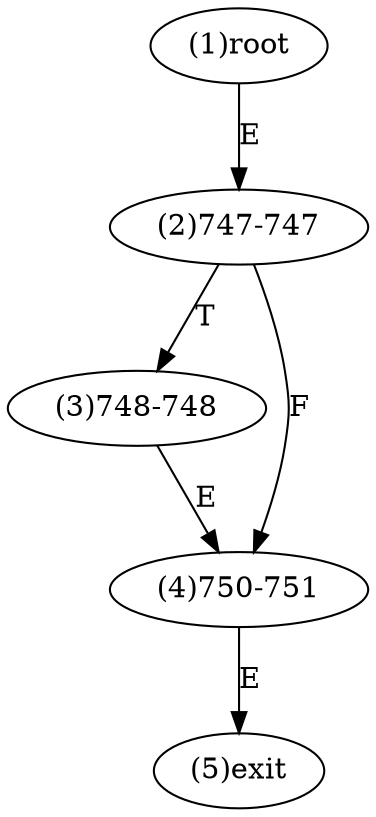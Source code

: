 digraph "" { 
1[ label="(1)root"];
2[ label="(2)747-747"];
3[ label="(3)748-748"];
4[ label="(4)750-751"];
5[ label="(5)exit"];
1->2[ label="E"];
2->4[ label="F"];
2->3[ label="T"];
3->4[ label="E"];
4->5[ label="E"];
}